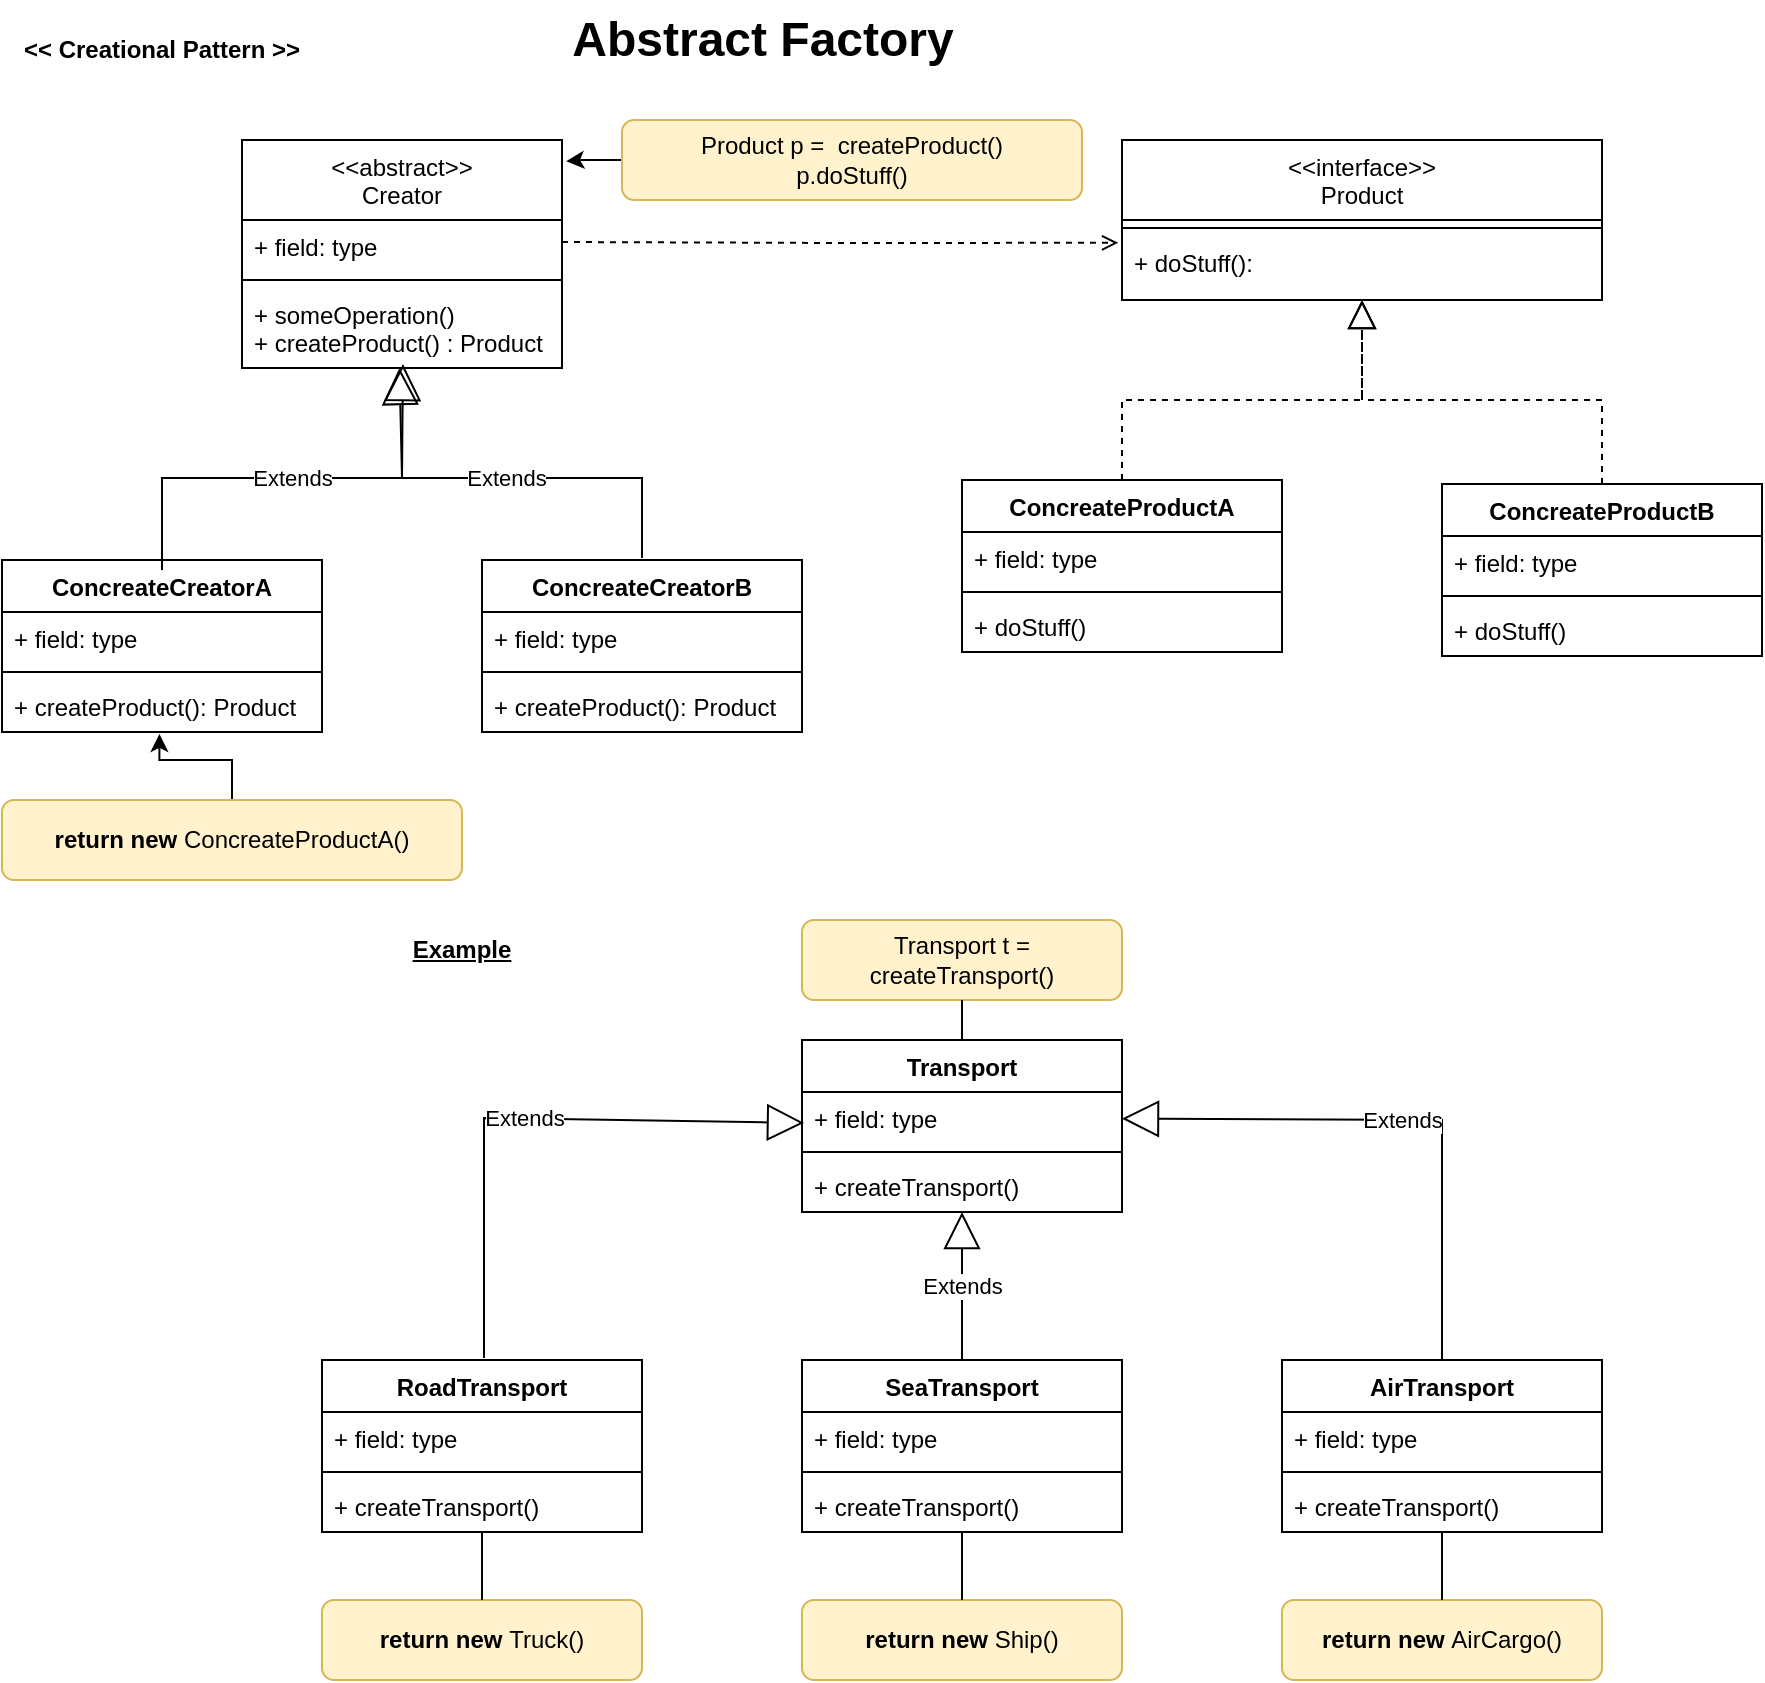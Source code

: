<mxfile compressed="true" version="20.2.5" type="github"><diagram id="C5RBs43oDa-KdzZeNtuy" name="Page-1"><mxGraphModel dx="1038" dy="571" grid="1" gridSize="10" guides="1" tooltips="1" connect="1" arrows="1" fold="1" page="1" pageScale="1" pageWidth="827" pageHeight="1169" math="0" shadow="0"><root><object label="" doStuff="" id="WIyWlLk6GJQsqaUBKTNV-0"><mxCell/></object><mxCell id="WIyWlLk6GJQsqaUBKTNV-1" parent="WIyWlLk6GJQsqaUBKTNV-0"/><mxCell id="YsifBy8PywC1y6vnwY9C-1" value="&lt;&lt;abstract&gt;&gt;&#10;Creator" style="swimlane;fontStyle=0;align=center;verticalAlign=top;childLayout=stackLayout;horizontal=1;startSize=40;horizontalStack=0;resizeParent=1;resizeParentMax=0;resizeLast=0;collapsible=1;marginBottom=0;" vertex="1" parent="WIyWlLk6GJQsqaUBKTNV-1"><mxGeometry x="160" y="70" width="160" height="114" as="geometry"/></mxCell><mxCell id="YsifBy8PywC1y6vnwY9C-2" value="+ field: type" style="text;strokeColor=none;fillColor=none;align=left;verticalAlign=top;spacingLeft=4;spacingRight=4;overflow=hidden;rotatable=0;points=[[0,0.5],[1,0.5]];portConstraint=eastwest;" vertex="1" parent="YsifBy8PywC1y6vnwY9C-1"><mxGeometry y="40" width="160" height="26" as="geometry"/></mxCell><mxCell id="YsifBy8PywC1y6vnwY9C-3" value="" style="line;strokeWidth=1;fillColor=none;align=left;verticalAlign=middle;spacingTop=-1;spacingLeft=3;spacingRight=3;rotatable=0;labelPosition=right;points=[];portConstraint=eastwest;" vertex="1" parent="YsifBy8PywC1y6vnwY9C-1"><mxGeometry y="66" width="160" height="8" as="geometry"/></mxCell><mxCell id="YsifBy8PywC1y6vnwY9C-4" value="+ someOperation()&#10;+ createProduct() : Product" style="text;strokeColor=none;fillColor=none;align=left;verticalAlign=top;spacingLeft=4;spacingRight=4;overflow=hidden;rotatable=0;points=[[0,0.5],[1,0.5]];portConstraint=eastwest;" vertex="1" parent="YsifBy8PywC1y6vnwY9C-1"><mxGeometry y="74" width="160" height="40" as="geometry"/></mxCell><mxCell id="YsifBy8PywC1y6vnwY9C-5" value="ConcreateCreatorA" style="swimlane;fontStyle=1;align=center;verticalAlign=top;childLayout=stackLayout;horizontal=1;startSize=26;horizontalStack=0;resizeParent=1;resizeParentMax=0;resizeLast=0;collapsible=1;marginBottom=0;" vertex="1" parent="WIyWlLk6GJQsqaUBKTNV-1"><mxGeometry x="40" y="280" width="160" height="86" as="geometry"/></mxCell><mxCell id="YsifBy8PywC1y6vnwY9C-6" value="+ field: type" style="text;strokeColor=none;fillColor=none;align=left;verticalAlign=top;spacingLeft=4;spacingRight=4;overflow=hidden;rotatable=0;points=[[0,0.5],[1,0.5]];portConstraint=eastwest;" vertex="1" parent="YsifBy8PywC1y6vnwY9C-5"><mxGeometry y="26" width="160" height="26" as="geometry"/></mxCell><mxCell id="YsifBy8PywC1y6vnwY9C-7" value="" style="line;strokeWidth=1;fillColor=none;align=left;verticalAlign=middle;spacingTop=-1;spacingLeft=3;spacingRight=3;rotatable=0;labelPosition=right;points=[];portConstraint=eastwest;" vertex="1" parent="YsifBy8PywC1y6vnwY9C-5"><mxGeometry y="52" width="160" height="8" as="geometry"/></mxCell><mxCell id="YsifBy8PywC1y6vnwY9C-8" value="+ createProduct(): Product" style="text;strokeColor=none;fillColor=none;align=left;verticalAlign=top;spacingLeft=4;spacingRight=4;overflow=hidden;rotatable=0;points=[[0,0.5],[1,0.5]];portConstraint=eastwest;" vertex="1" parent="YsifBy8PywC1y6vnwY9C-5"><mxGeometry y="60" width="160" height="26" as="geometry"/></mxCell><mxCell id="YsifBy8PywC1y6vnwY9C-9" value="ConcreateCreatorB" style="swimlane;fontStyle=1;align=center;verticalAlign=top;childLayout=stackLayout;horizontal=1;startSize=26;horizontalStack=0;resizeParent=1;resizeParentMax=0;resizeLast=0;collapsible=1;marginBottom=0;" vertex="1" parent="WIyWlLk6GJQsqaUBKTNV-1"><mxGeometry x="280" y="280" width="160" height="86" as="geometry"/></mxCell><mxCell id="YsifBy8PywC1y6vnwY9C-10" value="+ field: type" style="text;strokeColor=none;fillColor=none;align=left;verticalAlign=top;spacingLeft=4;spacingRight=4;overflow=hidden;rotatable=0;points=[[0,0.5],[1,0.5]];portConstraint=eastwest;" vertex="1" parent="YsifBy8PywC1y6vnwY9C-9"><mxGeometry y="26" width="160" height="26" as="geometry"/></mxCell><mxCell id="YsifBy8PywC1y6vnwY9C-11" value="" style="line;strokeWidth=1;fillColor=none;align=left;verticalAlign=middle;spacingTop=-1;spacingLeft=3;spacingRight=3;rotatable=0;labelPosition=right;points=[];portConstraint=eastwest;" vertex="1" parent="YsifBy8PywC1y6vnwY9C-9"><mxGeometry y="52" width="160" height="8" as="geometry"/></mxCell><mxCell id="YsifBy8PywC1y6vnwY9C-12" value="+ createProduct(): Product" style="text;strokeColor=none;fillColor=none;align=left;verticalAlign=top;spacingLeft=4;spacingRight=4;overflow=hidden;rotatable=0;points=[[0,0.5],[1,0.5]];portConstraint=eastwest;" vertex="1" parent="YsifBy8PywC1y6vnwY9C-9"><mxGeometry y="60" width="160" height="26" as="geometry"/></mxCell><mxCell id="YsifBy8PywC1y6vnwY9C-13" value="Abstract Factory" style="text;strokeColor=none;fillColor=none;html=1;fontSize=24;fontStyle=1;verticalAlign=middle;align=center;" vertex="1" parent="WIyWlLk6GJQsqaUBKTNV-1"><mxGeometry x="320" width="200" height="40" as="geometry"/></mxCell><mxCell id="YsifBy8PywC1y6vnwY9C-14" value="ConcreateProductA" style="swimlane;fontStyle=1;align=center;verticalAlign=top;childLayout=stackLayout;horizontal=1;startSize=26;horizontalStack=0;resizeParent=1;resizeParentMax=0;resizeLast=0;collapsible=1;marginBottom=0;" vertex="1" parent="WIyWlLk6GJQsqaUBKTNV-1"><mxGeometry x="520" y="240" width="160" height="86" as="geometry"/></mxCell><mxCell id="YsifBy8PywC1y6vnwY9C-15" value="+ field: type" style="text;strokeColor=none;fillColor=none;align=left;verticalAlign=top;spacingLeft=4;spacingRight=4;overflow=hidden;rotatable=0;points=[[0,0.5],[1,0.5]];portConstraint=eastwest;" vertex="1" parent="YsifBy8PywC1y6vnwY9C-14"><mxGeometry y="26" width="160" height="26" as="geometry"/></mxCell><mxCell id="YsifBy8PywC1y6vnwY9C-16" value="" style="line;strokeWidth=1;fillColor=none;align=left;verticalAlign=middle;spacingTop=-1;spacingLeft=3;spacingRight=3;rotatable=0;labelPosition=right;points=[];portConstraint=eastwest;" vertex="1" parent="YsifBy8PywC1y6vnwY9C-14"><mxGeometry y="52" width="160" height="8" as="geometry"/></mxCell><mxCell id="YsifBy8PywC1y6vnwY9C-17" value="+ doStuff()" style="text;strokeColor=none;fillColor=none;align=left;verticalAlign=top;spacingLeft=4;spacingRight=4;overflow=hidden;rotatable=0;points=[[0,0.5],[1,0.5]];portConstraint=eastwest;" vertex="1" parent="YsifBy8PywC1y6vnwY9C-14"><mxGeometry y="60" width="160" height="26" as="geometry"/></mxCell><mxCell id="YsifBy8PywC1y6vnwY9C-18" value="ConcreateProductB" style="swimlane;fontStyle=1;align=center;verticalAlign=top;childLayout=stackLayout;horizontal=1;startSize=26;horizontalStack=0;resizeParent=1;resizeParentMax=0;resizeLast=0;collapsible=1;marginBottom=0;" vertex="1" parent="WIyWlLk6GJQsqaUBKTNV-1"><mxGeometry x="760" y="242" width="160" height="86" as="geometry"/></mxCell><mxCell id="YsifBy8PywC1y6vnwY9C-19" value="+ field: type" style="text;strokeColor=none;fillColor=none;align=left;verticalAlign=top;spacingLeft=4;spacingRight=4;overflow=hidden;rotatable=0;points=[[0,0.5],[1,0.5]];portConstraint=eastwest;" vertex="1" parent="YsifBy8PywC1y6vnwY9C-18"><mxGeometry y="26" width="160" height="26" as="geometry"/></mxCell><mxCell id="YsifBy8PywC1y6vnwY9C-20" value="" style="line;strokeWidth=1;fillColor=none;align=left;verticalAlign=middle;spacingTop=-1;spacingLeft=3;spacingRight=3;rotatable=0;labelPosition=right;points=[];portConstraint=eastwest;" vertex="1" parent="YsifBy8PywC1y6vnwY9C-18"><mxGeometry y="52" width="160" height="8" as="geometry"/></mxCell><mxCell id="YsifBy8PywC1y6vnwY9C-21" value="+ doStuff()" style="text;strokeColor=none;fillColor=none;align=left;verticalAlign=top;spacingLeft=4;spacingRight=4;overflow=hidden;rotatable=0;points=[[0,0.5],[1,0.5]];portConstraint=eastwest;" vertex="1" parent="YsifBy8PywC1y6vnwY9C-18"><mxGeometry y="60" width="160" height="26" as="geometry"/></mxCell><mxCell id="YsifBy8PywC1y6vnwY9C-22" value="&lt;&lt;interface&gt;&gt;&#10;Product" style="swimlane;fontStyle=0;align=center;verticalAlign=top;childLayout=stackLayout;horizontal=1;startSize=40;horizontalStack=0;resizeParent=1;resizeParentMax=0;resizeLast=0;collapsible=1;marginBottom=0;" vertex="1" parent="WIyWlLk6GJQsqaUBKTNV-1"><mxGeometry x="600" y="70" width="240" height="80" as="geometry"/></mxCell><mxCell id="YsifBy8PywC1y6vnwY9C-24" value="" style="line;strokeWidth=1;fillColor=none;align=left;verticalAlign=middle;spacingTop=-1;spacingLeft=3;spacingRight=3;rotatable=0;labelPosition=right;points=[];portConstraint=eastwest;" vertex="1" parent="YsifBy8PywC1y6vnwY9C-22"><mxGeometry y="40" width="240" height="8" as="geometry"/></mxCell><mxCell id="YsifBy8PywC1y6vnwY9C-25" value="+ doStuff(): " style="text;strokeColor=none;fillColor=none;align=left;verticalAlign=top;spacingLeft=4;spacingRight=4;overflow=hidden;rotatable=0;points=[[0,0.5],[1,0.5]];portConstraint=eastwest;" vertex="1" parent="YsifBy8PywC1y6vnwY9C-22"><mxGeometry y="48" width="240" height="32" as="geometry"/></mxCell><mxCell id="YsifBy8PywC1y6vnwY9C-26" value="" style="endArrow=block;dashed=1;endFill=0;endSize=12;html=1;rounded=0;exitX=0.5;exitY=0;exitDx=0;exitDy=0;" edge="1" parent="WIyWlLk6GJQsqaUBKTNV-1" source="YsifBy8PywC1y6vnwY9C-14"><mxGeometry width="160" relative="1" as="geometry"><mxPoint x="580" y="210" as="sourcePoint"/><mxPoint x="720" y="150" as="targetPoint"/><Array as="points"><mxPoint x="600" y="200"/><mxPoint x="720" y="200"/></Array></mxGeometry></mxCell><mxCell id="YsifBy8PywC1y6vnwY9C-27" value="" style="endArrow=block;dashed=1;endFill=0;endSize=12;html=1;rounded=0;exitX=0.5;exitY=0;exitDx=0;exitDy=0;" edge="1" parent="WIyWlLk6GJQsqaUBKTNV-1" source="YsifBy8PywC1y6vnwY9C-18"><mxGeometry width="160" relative="1" as="geometry"><mxPoint x="610" y="250" as="sourcePoint"/><mxPoint x="720" y="150" as="targetPoint"/><Array as="points"><mxPoint x="840" y="200"/><mxPoint x="800" y="200"/><mxPoint x="720" y="200"/></Array></mxGeometry></mxCell><mxCell id="YsifBy8PywC1y6vnwY9C-36" style="edgeStyle=orthogonalEdgeStyle;rounded=0;orthogonalLoop=1;jettySize=auto;html=1;entryX=0.492;entryY=1.038;entryDx=0;entryDy=0;entryPerimeter=0;" edge="1" parent="WIyWlLk6GJQsqaUBKTNV-1" source="YsifBy8PywC1y6vnwY9C-28" target="YsifBy8PywC1y6vnwY9C-8"><mxGeometry relative="1" as="geometry"/></mxCell><mxCell id="YsifBy8PywC1y6vnwY9C-28" value="&lt;b&gt;return new &lt;/b&gt;ConcreateProductA()" style="text;html=1;align=center;verticalAlign=middle;whiteSpace=wrap;rounded=1;sketch=0;shadow=0;fillColor=#fff2cc;strokeColor=#d6b656;" vertex="1" parent="WIyWlLk6GJQsqaUBKTNV-1"><mxGeometry x="40" y="400" width="230" height="40" as="geometry"/></mxCell><mxCell id="YsifBy8PywC1y6vnwY9C-29" value="&amp;lt;&amp;lt; Creational Pattern &amp;gt;&amp;gt;" style="text;html=1;strokeColor=none;fillColor=none;align=center;verticalAlign=middle;whiteSpace=wrap;rounded=0;fontStyle=1" vertex="1" parent="WIyWlLk6GJQsqaUBKTNV-1"><mxGeometry x="40" y="10" width="160" height="30" as="geometry"/></mxCell><mxCell id="YsifBy8PywC1y6vnwY9C-30" value="Extends" style="endArrow=block;endSize=16;endFill=0;html=1;rounded=0;exitX=0.5;exitY=0;exitDx=0;exitDy=0;entryX=0.492;entryY=0.975;entryDx=0;entryDy=0;entryPerimeter=0;" edge="1" parent="WIyWlLk6GJQsqaUBKTNV-1"><mxGeometry width="160" relative="1" as="geometry"><mxPoint x="120" y="285" as="sourcePoint"/><mxPoint x="238.72" y="184" as="targetPoint"/><Array as="points"><mxPoint x="120" y="239"/><mxPoint x="240" y="239"/></Array></mxGeometry></mxCell><mxCell id="YsifBy8PywC1y6vnwY9C-34" value="Extends" style="endArrow=block;endSize=16;endFill=0;html=1;rounded=0;entryX=0.503;entryY=0.975;entryDx=0;entryDy=0;entryPerimeter=0;exitX=0.5;exitY=0;exitDx=0;exitDy=0;" edge="1" parent="WIyWlLk6GJQsqaUBKTNV-1"><mxGeometry width="160" relative="1" as="geometry"><mxPoint x="360" y="279" as="sourcePoint"/><mxPoint x="240.48" y="182" as="targetPoint"/><Array as="points"><mxPoint x="360" y="239"/><mxPoint x="240" y="239"/></Array></mxGeometry></mxCell><mxCell id="YsifBy8PywC1y6vnwY9C-42" style="edgeStyle=orthogonalEdgeStyle;rounded=0;orthogonalLoop=1;jettySize=auto;html=1;entryX=1.013;entryY=0.093;entryDx=0;entryDy=0;entryPerimeter=0;" edge="1" parent="WIyWlLk6GJQsqaUBKTNV-1" source="YsifBy8PywC1y6vnwY9C-37" target="YsifBy8PywC1y6vnwY9C-1"><mxGeometry relative="1" as="geometry"><Array as="points"><mxPoint x="465" y="80"/><mxPoint x="330" y="80"/><mxPoint x="330" y="81"/></Array></mxGeometry></mxCell><mxCell id="YsifBy8PywC1y6vnwY9C-37" value="Product p =&amp;nbsp;&amp;nbsp;createProduct()&lt;br&gt;p.doStuff()" style="text;html=1;align=center;verticalAlign=middle;whiteSpace=wrap;rounded=1;sketch=0;shadow=0;fillColor=#fff2cc;strokeColor=#d6b656;" vertex="1" parent="WIyWlLk6GJQsqaUBKTNV-1"><mxGeometry x="350" y="60" width="230" height="40" as="geometry"/></mxCell><mxCell id="YsifBy8PywC1y6vnwY9C-43" value="Transport" style="swimlane;fontStyle=1;align=center;verticalAlign=top;childLayout=stackLayout;horizontal=1;startSize=26;horizontalStack=0;resizeParent=1;resizeParentMax=0;resizeLast=0;collapsible=1;marginBottom=0;rounded=0;shadow=0;sketch=0;strokeColor=default;fillColor=default;swimlaneLine=1;" vertex="1" parent="WIyWlLk6GJQsqaUBKTNV-1"><mxGeometry x="440" y="520" width="160" height="86" as="geometry"/></mxCell><mxCell id="YsifBy8PywC1y6vnwY9C-44" value="+ field: type" style="text;strokeColor=none;fillColor=none;align=left;verticalAlign=top;spacingLeft=4;spacingRight=4;overflow=hidden;rotatable=0;points=[[0,0.5],[1,0.5]];portConstraint=eastwest;rounded=1;shadow=0;sketch=0;" vertex="1" parent="YsifBy8PywC1y6vnwY9C-43"><mxGeometry y="26" width="160" height="26" as="geometry"/></mxCell><mxCell id="YsifBy8PywC1y6vnwY9C-45" value="" style="line;strokeWidth=1;fillColor=none;align=left;verticalAlign=middle;spacingTop=-1;spacingLeft=3;spacingRight=3;rotatable=0;labelPosition=right;points=[];portConstraint=eastwest;rounded=1;shadow=0;sketch=0;" vertex="1" parent="YsifBy8PywC1y6vnwY9C-43"><mxGeometry y="52" width="160" height="8" as="geometry"/></mxCell><mxCell id="YsifBy8PywC1y6vnwY9C-46" value="+ createTransport()" style="text;strokeColor=none;fillColor=none;align=left;verticalAlign=top;spacingLeft=4;spacingRight=4;overflow=hidden;rotatable=0;points=[[0,0.5],[1,0.5]];portConstraint=eastwest;rounded=1;shadow=0;sketch=0;" vertex="1" parent="YsifBy8PywC1y6vnwY9C-43"><mxGeometry y="60" width="160" height="26" as="geometry"/></mxCell><mxCell id="YsifBy8PywC1y6vnwY9C-47" value="&lt;u&gt;Example&lt;/u&gt;" style="text;html=1;strokeColor=none;fillColor=none;align=center;verticalAlign=middle;whiteSpace=wrap;rounded=0;shadow=0;sketch=0;fontStyle=1" vertex="1" parent="WIyWlLk6GJQsqaUBKTNV-1"><mxGeometry x="240" y="460" width="60" height="30" as="geometry"/></mxCell><mxCell id="YsifBy8PywC1y6vnwY9C-49" value="RoadTransport" style="swimlane;fontStyle=1;align=center;verticalAlign=top;childLayout=stackLayout;horizontal=1;startSize=26;horizontalStack=0;resizeParent=1;resizeParentMax=0;resizeLast=0;collapsible=1;marginBottom=0;rounded=0;shadow=0;sketch=0;strokeColor=default;fillColor=default;swimlaneLine=1;" vertex="1" parent="WIyWlLk6GJQsqaUBKTNV-1"><mxGeometry x="200" y="680" width="160" height="86" as="geometry"/></mxCell><mxCell id="YsifBy8PywC1y6vnwY9C-50" value="+ field: type" style="text;strokeColor=none;fillColor=none;align=left;verticalAlign=top;spacingLeft=4;spacingRight=4;overflow=hidden;rotatable=0;points=[[0,0.5],[1,0.5]];portConstraint=eastwest;rounded=1;shadow=0;sketch=0;" vertex="1" parent="YsifBy8PywC1y6vnwY9C-49"><mxGeometry y="26" width="160" height="26" as="geometry"/></mxCell><mxCell id="YsifBy8PywC1y6vnwY9C-51" value="" style="line;strokeWidth=1;fillColor=none;align=left;verticalAlign=middle;spacingTop=-1;spacingLeft=3;spacingRight=3;rotatable=0;labelPosition=right;points=[];portConstraint=eastwest;rounded=1;shadow=0;sketch=0;" vertex="1" parent="YsifBy8PywC1y6vnwY9C-49"><mxGeometry y="52" width="160" height="8" as="geometry"/></mxCell><mxCell id="YsifBy8PywC1y6vnwY9C-52" value="+ createTransport()" style="text;strokeColor=none;fillColor=none;align=left;verticalAlign=top;spacingLeft=4;spacingRight=4;overflow=hidden;rotatable=0;points=[[0,0.5],[1,0.5]];portConstraint=eastwest;rounded=1;shadow=0;sketch=0;" vertex="1" parent="YsifBy8PywC1y6vnwY9C-49"><mxGeometry y="60" width="160" height="26" as="geometry"/></mxCell><mxCell id="YsifBy8PywC1y6vnwY9C-53" value="SeaTransport" style="swimlane;fontStyle=1;align=center;verticalAlign=top;childLayout=stackLayout;horizontal=1;startSize=26;horizontalStack=0;resizeParent=1;resizeParentMax=0;resizeLast=0;collapsible=1;marginBottom=0;rounded=0;shadow=0;sketch=0;strokeColor=default;fillColor=default;swimlaneLine=1;" vertex="1" parent="WIyWlLk6GJQsqaUBKTNV-1"><mxGeometry x="440" y="680" width="160" height="86" as="geometry"/></mxCell><mxCell id="YsifBy8PywC1y6vnwY9C-71" value="Extends" style="endArrow=block;endSize=16;endFill=0;html=1;rounded=0;" edge="1" parent="YsifBy8PywC1y6vnwY9C-53" target="YsifBy8PywC1y6vnwY9C-46"><mxGeometry width="160" relative="1" as="geometry"><mxPoint x="80" as="sourcePoint"/><mxPoint x="240" as="targetPoint"/></mxGeometry></mxCell><mxCell id="YsifBy8PywC1y6vnwY9C-54" value="+ field: type" style="text;strokeColor=none;fillColor=none;align=left;verticalAlign=top;spacingLeft=4;spacingRight=4;overflow=hidden;rotatable=0;points=[[0,0.5],[1,0.5]];portConstraint=eastwest;rounded=1;shadow=0;sketch=0;" vertex="1" parent="YsifBy8PywC1y6vnwY9C-53"><mxGeometry y="26" width="160" height="26" as="geometry"/></mxCell><mxCell id="YsifBy8PywC1y6vnwY9C-55" value="" style="line;strokeWidth=1;fillColor=none;align=left;verticalAlign=middle;spacingTop=-1;spacingLeft=3;spacingRight=3;rotatable=0;labelPosition=right;points=[];portConstraint=eastwest;rounded=1;shadow=0;sketch=0;" vertex="1" parent="YsifBy8PywC1y6vnwY9C-53"><mxGeometry y="52" width="160" height="8" as="geometry"/></mxCell><mxCell id="YsifBy8PywC1y6vnwY9C-56" value="+ createTransport()" style="text;strokeColor=none;fillColor=none;align=left;verticalAlign=top;spacingLeft=4;spacingRight=4;overflow=hidden;rotatable=0;points=[[0,0.5],[1,0.5]];portConstraint=eastwest;rounded=1;shadow=0;sketch=0;" vertex="1" parent="YsifBy8PywC1y6vnwY9C-53"><mxGeometry y="60" width="160" height="26" as="geometry"/></mxCell><mxCell id="YsifBy8PywC1y6vnwY9C-57" value="AirTransport" style="swimlane;fontStyle=1;align=center;verticalAlign=top;childLayout=stackLayout;horizontal=1;startSize=26;horizontalStack=0;resizeParent=1;resizeParentMax=0;resizeLast=0;collapsible=1;marginBottom=0;rounded=0;shadow=0;sketch=0;strokeColor=default;fillColor=default;swimlaneLine=1;" vertex="1" parent="WIyWlLk6GJQsqaUBKTNV-1"><mxGeometry x="680" y="680" width="160" height="86" as="geometry"/></mxCell><mxCell id="YsifBy8PywC1y6vnwY9C-58" value="+ field: type" style="text;strokeColor=none;fillColor=none;align=left;verticalAlign=top;spacingLeft=4;spacingRight=4;overflow=hidden;rotatable=0;points=[[0,0.5],[1,0.5]];portConstraint=eastwest;rounded=1;shadow=0;sketch=0;" vertex="1" parent="YsifBy8PywC1y6vnwY9C-57"><mxGeometry y="26" width="160" height="26" as="geometry"/></mxCell><mxCell id="YsifBy8PywC1y6vnwY9C-59" value="" style="line;strokeWidth=1;fillColor=none;align=left;verticalAlign=middle;spacingTop=-1;spacingLeft=3;spacingRight=3;rotatable=0;labelPosition=right;points=[];portConstraint=eastwest;rounded=1;shadow=0;sketch=0;" vertex="1" parent="YsifBy8PywC1y6vnwY9C-57"><mxGeometry y="52" width="160" height="8" as="geometry"/></mxCell><mxCell id="YsifBy8PywC1y6vnwY9C-60" value="+ createTransport()" style="text;strokeColor=none;fillColor=none;align=left;verticalAlign=top;spacingLeft=4;spacingRight=4;overflow=hidden;rotatable=0;points=[[0,0.5],[1,0.5]];portConstraint=eastwest;rounded=1;shadow=0;sketch=0;" vertex="1" parent="YsifBy8PywC1y6vnwY9C-57"><mxGeometry y="60" width="160" height="26" as="geometry"/></mxCell><mxCell id="YsifBy8PywC1y6vnwY9C-61" value="&lt;b&gt;return new &lt;/b&gt;Truck()" style="text;html=1;align=center;verticalAlign=middle;whiteSpace=wrap;rounded=1;sketch=0;shadow=0;fillColor=#fff2cc;strokeColor=#d6b656;" vertex="1" parent="WIyWlLk6GJQsqaUBKTNV-1"><mxGeometry x="200" y="800" width="160" height="40" as="geometry"/></mxCell><mxCell id="YsifBy8PywC1y6vnwY9C-62" value="" style="endArrow=none;html=1;rounded=0;exitX=0.5;exitY=0;exitDx=0;exitDy=0;" edge="1" parent="WIyWlLk6GJQsqaUBKTNV-1" source="YsifBy8PywC1y6vnwY9C-61" target="YsifBy8PywC1y6vnwY9C-52"><mxGeometry width="50" height="50" relative="1" as="geometry"><mxPoint x="270" y="820" as="sourcePoint"/><mxPoint x="320" y="770" as="targetPoint"/></mxGeometry></mxCell><mxCell id="YsifBy8PywC1y6vnwY9C-65" value="&lt;b&gt;return new &lt;/b&gt;Ship()" style="text;html=1;align=center;verticalAlign=middle;whiteSpace=wrap;rounded=1;sketch=0;shadow=0;fillColor=#fff2cc;strokeColor=#d6b656;" vertex="1" parent="WIyWlLk6GJQsqaUBKTNV-1"><mxGeometry x="440" y="800" width="160" height="40" as="geometry"/></mxCell><mxCell id="YsifBy8PywC1y6vnwY9C-66" value="" style="endArrow=none;html=1;rounded=0;exitX=0.5;exitY=0;exitDx=0;exitDy=0;" edge="1" parent="WIyWlLk6GJQsqaUBKTNV-1" source="YsifBy8PywC1y6vnwY9C-65" target="YsifBy8PywC1y6vnwY9C-56"><mxGeometry width="50" height="50" relative="1" as="geometry"><mxPoint x="280" y="830" as="sourcePoint"/><mxPoint x="520" y="770" as="targetPoint"/></mxGeometry></mxCell><mxCell id="YsifBy8PywC1y6vnwY9C-67" value="&lt;b&gt;return new &lt;/b&gt;AirCargo()" style="text;html=1;align=center;verticalAlign=middle;whiteSpace=wrap;rounded=1;sketch=0;shadow=0;fillColor=#fff2cc;strokeColor=#d6b656;" vertex="1" parent="WIyWlLk6GJQsqaUBKTNV-1"><mxGeometry x="680" y="800" width="160" height="40" as="geometry"/></mxCell><mxCell id="YsifBy8PywC1y6vnwY9C-68" value="" style="endArrow=none;html=1;rounded=0;exitX=0.5;exitY=0;exitDx=0;exitDy=0;" edge="1" parent="WIyWlLk6GJQsqaUBKTNV-1" source="YsifBy8PywC1y6vnwY9C-67"><mxGeometry width="50" height="50" relative="1" as="geometry"><mxPoint x="750" y="820" as="sourcePoint"/><mxPoint x="760" y="766" as="targetPoint"/></mxGeometry></mxCell><mxCell id="YsifBy8PywC1y6vnwY9C-69" value="Extends" style="endArrow=block;endSize=16;endFill=0;html=1;rounded=0;exitX=0.5;exitY=0;exitDx=0;exitDy=0;" edge="1" parent="WIyWlLk6GJQsqaUBKTNV-1"><mxGeometry width="160" relative="1" as="geometry"><mxPoint x="281" y="679" as="sourcePoint"/><mxPoint x="441" y="561.5" as="targetPoint"/><Array as="points"><mxPoint x="281" y="559"/></Array></mxGeometry></mxCell><mxCell id="YsifBy8PywC1y6vnwY9C-70" value="Extends" style="endArrow=block;endSize=16;endFill=0;html=1;rounded=0;exitX=0.5;exitY=0;exitDx=0;exitDy=0;" edge="1" parent="WIyWlLk6GJQsqaUBKTNV-1" source="YsifBy8PywC1y6vnwY9C-57" target="YsifBy8PywC1y6vnwY9C-44"><mxGeometry width="160" relative="1" as="geometry"><mxPoint x="290" y="690" as="sourcePoint"/><mxPoint x="450" y="572.5" as="targetPoint"/><Array as="points"><mxPoint x="760" y="560"/></Array></mxGeometry></mxCell><mxCell id="YsifBy8PywC1y6vnwY9C-72" value="Transport t = createTransport()" style="text;html=1;align=center;verticalAlign=middle;whiteSpace=wrap;rounded=1;sketch=0;shadow=0;fillColor=#fff2cc;strokeColor=#d6b656;" vertex="1" parent="WIyWlLk6GJQsqaUBKTNV-1"><mxGeometry x="440" y="460" width="160" height="40" as="geometry"/></mxCell><mxCell id="YsifBy8PywC1y6vnwY9C-73" value="" style="endArrow=none;html=1;rounded=0;exitX=0.5;exitY=0;exitDx=0;exitDy=0;entryX=0.5;entryY=1;entryDx=0;entryDy=0;" edge="1" parent="WIyWlLk6GJQsqaUBKTNV-1" source="YsifBy8PywC1y6vnwY9C-43" target="YsifBy8PywC1y6vnwY9C-72"><mxGeometry width="50" height="50" relative="1" as="geometry"><mxPoint x="290" y="810" as="sourcePoint"/><mxPoint x="290" y="776" as="targetPoint"/></mxGeometry></mxCell><mxCell id="YsifBy8PywC1y6vnwY9C-74" style="edgeStyle=orthogonalEdgeStyle;rounded=0;orthogonalLoop=1;jettySize=auto;html=1;dashed=1;endArrow=open;endFill=0;entryX=-0.008;entryY=0.106;entryDx=0;entryDy=0;entryPerimeter=0;" edge="1" parent="WIyWlLk6GJQsqaUBKTNV-1" target="YsifBy8PywC1y6vnwY9C-25"><mxGeometry relative="1" as="geometry"><mxPoint x="320" y="121" as="sourcePoint"/><mxPoint x="530" y="118" as="targetPoint"/></mxGeometry></mxCell></root></mxGraphModel></diagram></mxfile>